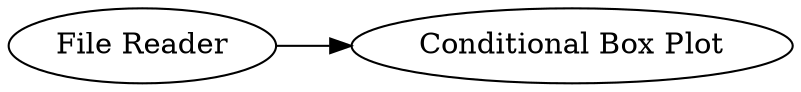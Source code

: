 digraph {
	"5472348720830544033_14" [label="Conditional Box Plot"]
	"5472348720830544033_13" [label="File Reader"]
	"5472348720830544033_13" -> "5472348720830544033_14"
	rankdir=LR
}
